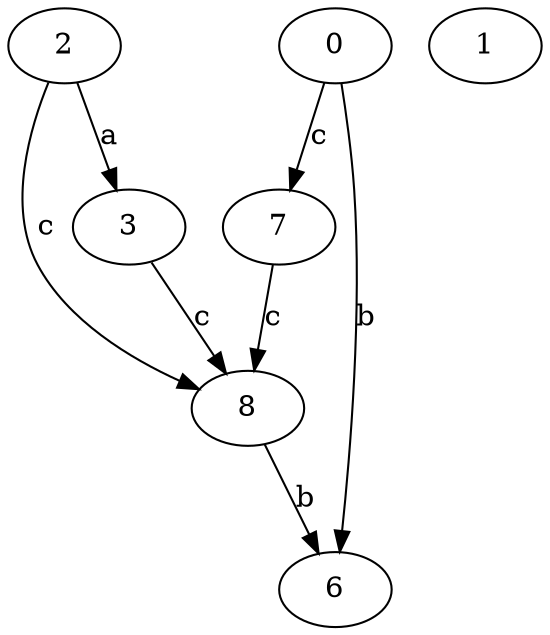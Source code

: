 strict digraph  {
2;
0;
3;
6;
1;
7;
8;
2 -> 3  [label=a];
2 -> 8  [label=c];
0 -> 6  [label=b];
0 -> 7  [label=c];
3 -> 8  [label=c];
7 -> 8  [label=c];
8 -> 6  [label=b];
}
